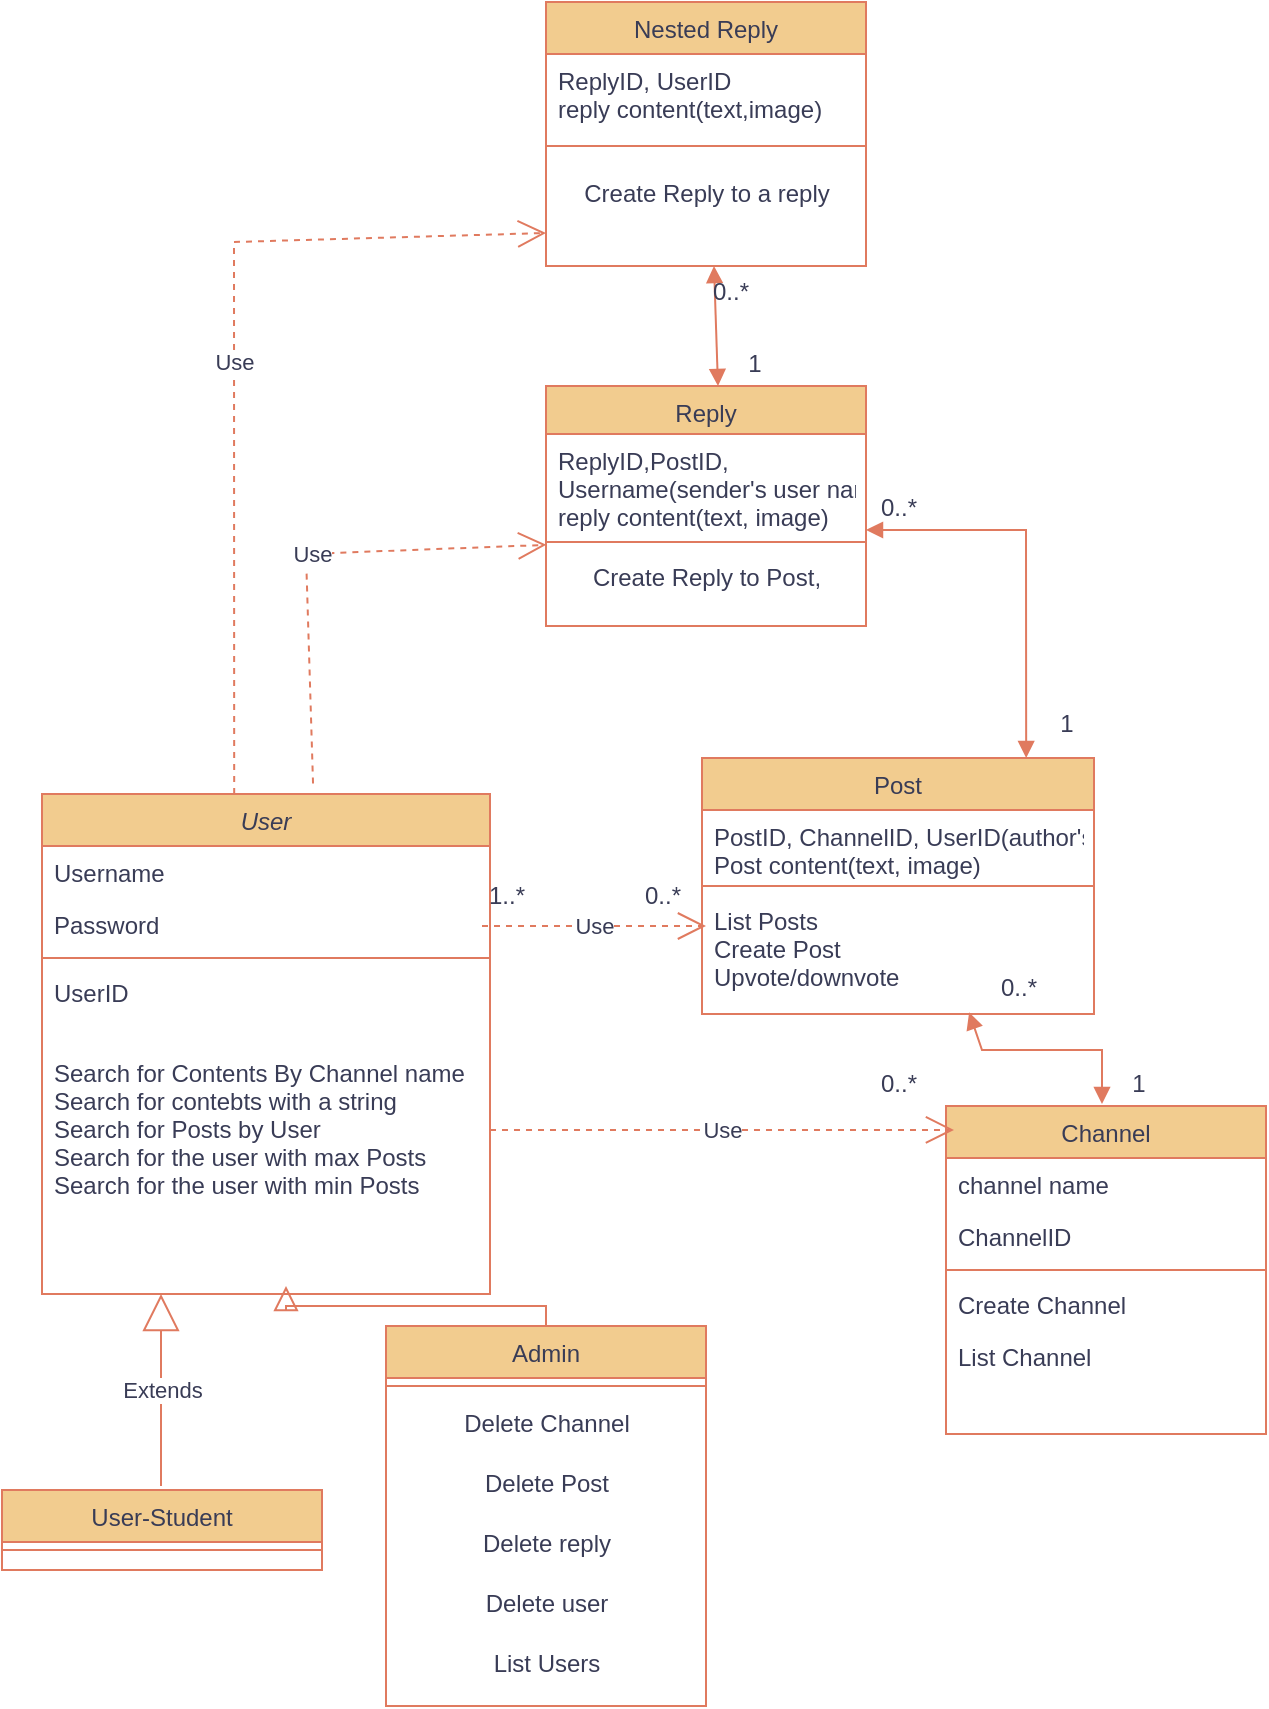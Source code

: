 <mxfile version="22.1.5" type="github">
  <diagram id="C5RBs43oDa-KdzZeNtuy" name="Page-1">
    <mxGraphModel dx="1469" dy="775" grid="1" gridSize="12" guides="1" tooltips="1" connect="1" arrows="1" fold="1" page="1" pageScale="1" pageWidth="827" pageHeight="1169" math="0" shadow="0">
      <root>
        <mxCell id="WIyWlLk6GJQsqaUBKTNV-0" />
        <mxCell id="WIyWlLk6GJQsqaUBKTNV-1" parent="WIyWlLk6GJQsqaUBKTNV-0" />
        <mxCell id="zkfFHV4jXpPFQw0GAbJ--0" value="User" style="swimlane;fontStyle=2;align=center;verticalAlign=top;childLayout=stackLayout;horizontal=1;startSize=26;horizontalStack=0;resizeParent=1;resizeLast=0;collapsible=1;marginBottom=0;rounded=0;shadow=0;strokeWidth=1;labelBackgroundColor=none;fillColor=#F2CC8F;strokeColor=#E07A5F;fontColor=#393C56;" parent="WIyWlLk6GJQsqaUBKTNV-1" vertex="1">
          <mxGeometry x="60" y="408" width="224" height="250" as="geometry">
            <mxRectangle x="230" y="140" width="160" height="26" as="alternateBounds" />
          </mxGeometry>
        </mxCell>
        <mxCell id="zkfFHV4jXpPFQw0GAbJ--1" value="Username" style="text;align=left;verticalAlign=top;spacingLeft=4;spacingRight=4;overflow=hidden;rotatable=0;points=[[0,0.5],[1,0.5]];portConstraint=eastwest;labelBackgroundColor=none;fontColor=#393C56;" parent="zkfFHV4jXpPFQw0GAbJ--0" vertex="1">
          <mxGeometry y="26" width="224" height="26" as="geometry" />
        </mxCell>
        <mxCell id="zkfFHV4jXpPFQw0GAbJ--3" value="Password" style="text;align=left;verticalAlign=top;spacingLeft=4;spacingRight=4;overflow=hidden;rotatable=0;points=[[0,0.5],[1,0.5]];portConstraint=eastwest;rounded=0;shadow=0;html=0;labelBackgroundColor=none;fontColor=#393C56;" parent="zkfFHV4jXpPFQw0GAbJ--0" vertex="1">
          <mxGeometry y="52" width="224" height="26" as="geometry" />
        </mxCell>
        <mxCell id="zkfFHV4jXpPFQw0GAbJ--4" value="" style="line;html=1;strokeWidth=1;align=left;verticalAlign=middle;spacingTop=-1;spacingLeft=3;spacingRight=3;rotatable=0;labelPosition=right;points=[];portConstraint=eastwest;labelBackgroundColor=none;fillColor=#F2CC8F;strokeColor=#E07A5F;fontColor=#393C56;" parent="zkfFHV4jXpPFQw0GAbJ--0" vertex="1">
          <mxGeometry y="78" width="224" height="8" as="geometry" />
        </mxCell>
        <mxCell id="zkfFHV4jXpPFQw0GAbJ--2" value="UserID" style="text;align=left;verticalAlign=top;spacingLeft=4;spacingRight=4;overflow=hidden;rotatable=0;points=[[0,0.5],[1,0.5]];portConstraint=eastwest;rounded=0;shadow=0;html=0;labelBackgroundColor=none;fontColor=#393C56;" parent="zkfFHV4jXpPFQw0GAbJ--0" vertex="1">
          <mxGeometry y="86" width="224" height="26" as="geometry" />
        </mxCell>
        <mxCell id="zkfFHV4jXpPFQw0GAbJ--5" value="&#xa;Search for Contents By Channel name&#xa;Search for contebts with a string&#xa;Search for Posts by User&#xa;Search for the user with max Posts&#xa;Search for the user with min Posts" style="text;align=left;verticalAlign=top;spacingLeft=4;spacingRight=4;overflow=hidden;rotatable=0;points=[[0,0.5],[1,0.5]];portConstraint=eastwest;labelBackgroundColor=none;fontColor=#393C56;" parent="zkfFHV4jXpPFQw0GAbJ--0" vertex="1">
          <mxGeometry y="112" width="224" height="138" as="geometry" />
        </mxCell>
        <mxCell id="zkfFHV4jXpPFQw0GAbJ--6" value="User-Student" style="swimlane;fontStyle=0;align=center;verticalAlign=top;childLayout=stackLayout;horizontal=1;startSize=26;horizontalStack=0;resizeParent=1;resizeLast=0;collapsible=1;marginBottom=0;rounded=0;shadow=0;strokeWidth=1;labelBackgroundColor=none;fillColor=#F2CC8F;strokeColor=#E07A5F;fontColor=#393C56;" parent="WIyWlLk6GJQsqaUBKTNV-1" vertex="1">
          <mxGeometry x="40" y="756" width="160" height="40" as="geometry">
            <mxRectangle x="130" y="380" width="160" height="26" as="alternateBounds" />
          </mxGeometry>
        </mxCell>
        <mxCell id="zkfFHV4jXpPFQw0GAbJ--9" value="" style="line;html=1;strokeWidth=1;align=left;verticalAlign=middle;spacingTop=-1;spacingLeft=3;spacingRight=3;rotatable=0;labelPosition=right;points=[];portConstraint=eastwest;labelBackgroundColor=none;fillColor=#F2CC8F;strokeColor=#E07A5F;fontColor=#393C56;" parent="zkfFHV4jXpPFQw0GAbJ--6" vertex="1">
          <mxGeometry y="26" width="160" height="8" as="geometry" />
        </mxCell>
        <mxCell id="zkfFHV4jXpPFQw0GAbJ--13" value="Admin" style="swimlane;fontStyle=0;align=center;verticalAlign=top;childLayout=stackLayout;horizontal=1;startSize=26;horizontalStack=0;resizeParent=1;resizeLast=0;collapsible=1;marginBottom=0;rounded=0;shadow=0;strokeWidth=1;labelBackgroundColor=none;fillColor=#F2CC8F;strokeColor=#E07A5F;fontColor=#393C56;" parent="WIyWlLk6GJQsqaUBKTNV-1" vertex="1">
          <mxGeometry x="232" y="674" width="160" height="190" as="geometry">
            <mxRectangle x="340" y="380" width="170" height="26" as="alternateBounds" />
          </mxGeometry>
        </mxCell>
        <mxCell id="zkfFHV4jXpPFQw0GAbJ--15" value="" style="line;html=1;strokeWidth=1;align=left;verticalAlign=middle;spacingTop=-1;spacingLeft=3;spacingRight=3;rotatable=0;labelPosition=right;points=[];portConstraint=eastwest;labelBackgroundColor=none;fillColor=#F2CC8F;strokeColor=#E07A5F;fontColor=#393C56;" parent="zkfFHV4jXpPFQw0GAbJ--13" vertex="1">
          <mxGeometry y="26" width="160" height="8" as="geometry" />
        </mxCell>
        <mxCell id="RGPg3Phsf_hFLjb0v7s5-7" value="Delete Channel" style="text;html=1;align=center;verticalAlign=middle;resizable=0;points=[];autosize=1;strokeColor=none;fillColor=none;labelBackgroundColor=none;fontColor=#393C56;" vertex="1" parent="zkfFHV4jXpPFQw0GAbJ--13">
          <mxGeometry y="34" width="160" height="30" as="geometry" />
        </mxCell>
        <mxCell id="RGPg3Phsf_hFLjb0v7s5-2" value="Delete Post" style="text;html=1;align=center;verticalAlign=middle;resizable=0;points=[];autosize=1;strokeColor=none;fillColor=none;labelBackgroundColor=none;fontColor=#393C56;" vertex="1" parent="zkfFHV4jXpPFQw0GAbJ--13">
          <mxGeometry y="64" width="160" height="30" as="geometry" />
        </mxCell>
        <mxCell id="RGPg3Phsf_hFLjb0v7s5-3" value="Delete reply" style="text;html=1;align=center;verticalAlign=middle;resizable=0;points=[];autosize=1;strokeColor=none;fillColor=none;labelBackgroundColor=none;fontColor=#393C56;" vertex="1" parent="zkfFHV4jXpPFQw0GAbJ--13">
          <mxGeometry y="94" width="160" height="30" as="geometry" />
        </mxCell>
        <mxCell id="RGPg3Phsf_hFLjb0v7s5-4" value="Delete user" style="text;html=1;align=center;verticalAlign=middle;resizable=0;points=[];autosize=1;strokeColor=none;fillColor=none;labelBackgroundColor=none;fontColor=#393C56;" vertex="1" parent="zkfFHV4jXpPFQw0GAbJ--13">
          <mxGeometry y="124" width="160" height="30" as="geometry" />
        </mxCell>
        <mxCell id="RGPg3Phsf_hFLjb0v7s5-5" value="List Users" style="text;html=1;align=center;verticalAlign=middle;resizable=0;points=[];autosize=1;strokeColor=none;fillColor=none;labelBackgroundColor=none;fontColor=#393C56;" vertex="1" parent="zkfFHV4jXpPFQw0GAbJ--13">
          <mxGeometry y="154" width="160" height="30" as="geometry" />
        </mxCell>
        <mxCell id="zkfFHV4jXpPFQw0GAbJ--16" value="" style="endArrow=block;endSize=10;endFill=0;shadow=0;strokeWidth=1;rounded=0;edgeStyle=elbowEdgeStyle;elbow=vertical;labelBackgroundColor=none;strokeColor=#E07A5F;fontColor=default;" parent="WIyWlLk6GJQsqaUBKTNV-1" source="zkfFHV4jXpPFQw0GAbJ--13" edge="1">
          <mxGeometry width="160" relative="1" as="geometry">
            <mxPoint x="252" y="647" as="sourcePoint" />
            <mxPoint x="182" y="654" as="targetPoint" />
          </mxGeometry>
        </mxCell>
        <mxCell id="zkfFHV4jXpPFQw0GAbJ--17" value="Channel" style="swimlane;fontStyle=0;align=center;verticalAlign=top;childLayout=stackLayout;horizontal=1;startSize=26;horizontalStack=0;resizeParent=1;resizeLast=0;collapsible=1;marginBottom=0;rounded=0;shadow=0;strokeWidth=1;labelBackgroundColor=none;fillColor=#F2CC8F;strokeColor=#E07A5F;fontColor=#393C56;" parent="WIyWlLk6GJQsqaUBKTNV-1" vertex="1">
          <mxGeometry x="512" y="564" width="160" height="164" as="geometry">
            <mxRectangle x="550" y="140" width="160" height="26" as="alternateBounds" />
          </mxGeometry>
        </mxCell>
        <mxCell id="zkfFHV4jXpPFQw0GAbJ--18" value="channel name" style="text;align=left;verticalAlign=top;spacingLeft=4;spacingRight=4;overflow=hidden;rotatable=0;points=[[0,0.5],[1,0.5]];portConstraint=eastwest;labelBackgroundColor=none;fontColor=#393C56;" parent="zkfFHV4jXpPFQw0GAbJ--17" vertex="1">
          <mxGeometry y="26" width="160" height="26" as="geometry" />
        </mxCell>
        <mxCell id="zkfFHV4jXpPFQw0GAbJ--19" value="ChannelID" style="text;align=left;verticalAlign=top;spacingLeft=4;spacingRight=4;overflow=hidden;rotatable=0;points=[[0,0.5],[1,0.5]];portConstraint=eastwest;rounded=0;shadow=0;html=0;labelBackgroundColor=none;fontColor=#393C56;" parent="zkfFHV4jXpPFQw0GAbJ--17" vertex="1">
          <mxGeometry y="52" width="160" height="26" as="geometry" />
        </mxCell>
        <mxCell id="zkfFHV4jXpPFQw0GAbJ--23" value="" style="line;html=1;strokeWidth=1;align=left;verticalAlign=middle;spacingTop=-1;spacingLeft=3;spacingRight=3;rotatable=0;labelPosition=right;points=[];portConstraint=eastwest;labelBackgroundColor=none;fillColor=#F2CC8F;strokeColor=#E07A5F;fontColor=#393C56;" parent="zkfFHV4jXpPFQw0GAbJ--17" vertex="1">
          <mxGeometry y="78" width="160" height="8" as="geometry" />
        </mxCell>
        <mxCell id="zkfFHV4jXpPFQw0GAbJ--24" value="Create Channel" style="text;align=left;verticalAlign=top;spacingLeft=4;spacingRight=4;overflow=hidden;rotatable=0;points=[[0,0.5],[1,0.5]];portConstraint=eastwest;labelBackgroundColor=none;fontColor=#393C56;" parent="zkfFHV4jXpPFQw0GAbJ--17" vertex="1">
          <mxGeometry y="86" width="160" height="26" as="geometry" />
        </mxCell>
        <mxCell id="zkfFHV4jXpPFQw0GAbJ--25" value="List Channel" style="text;align=left;verticalAlign=top;spacingLeft=4;spacingRight=4;overflow=hidden;rotatable=0;points=[[0,0.5],[1,0.5]];portConstraint=eastwest;labelBackgroundColor=none;fontColor=#393C56;" parent="zkfFHV4jXpPFQw0GAbJ--17" vertex="1">
          <mxGeometry y="112" width="160" height="26" as="geometry" />
        </mxCell>
        <mxCell id="RGPg3Phsf_hFLjb0v7s5-11" value="Post" style="swimlane;fontStyle=0;align=center;verticalAlign=top;childLayout=stackLayout;horizontal=1;startSize=26;horizontalStack=0;resizeParent=1;resizeLast=0;collapsible=1;marginBottom=0;rounded=0;shadow=0;strokeWidth=1;labelBackgroundColor=none;fillColor=#F2CC8F;strokeColor=#E07A5F;fontColor=#393C56;" vertex="1" parent="WIyWlLk6GJQsqaUBKTNV-1">
          <mxGeometry x="390" y="390" width="196" height="128" as="geometry">
            <mxRectangle x="550" y="140" width="160" height="26" as="alternateBounds" />
          </mxGeometry>
        </mxCell>
        <mxCell id="RGPg3Phsf_hFLjb0v7s5-12" value="PostID, ChannelID, UserID(author&#39;s id)&#xa;Post content(text, image)" style="text;align=left;verticalAlign=top;spacingLeft=4;spacingRight=4;overflow=hidden;rotatable=0;points=[[0,0.5],[1,0.5]];portConstraint=eastwest;labelBackgroundColor=none;fontColor=#393C56;" vertex="1" parent="RGPg3Phsf_hFLjb0v7s5-11">
          <mxGeometry y="26" width="196" height="34" as="geometry" />
        </mxCell>
        <mxCell id="RGPg3Phsf_hFLjb0v7s5-14" value="" style="line;html=1;strokeWidth=1;align=left;verticalAlign=middle;spacingTop=-1;spacingLeft=3;spacingRight=3;rotatable=0;labelPosition=right;points=[];portConstraint=eastwest;labelBackgroundColor=none;fillColor=#F2CC8F;strokeColor=#E07A5F;fontColor=#393C56;" vertex="1" parent="RGPg3Phsf_hFLjb0v7s5-11">
          <mxGeometry y="60" width="196" height="8" as="geometry" />
        </mxCell>
        <mxCell id="RGPg3Phsf_hFLjb0v7s5-40" value="List Posts&#xa;Create Post&#xa;Upvote/downvote" style="text;align=left;verticalAlign=top;spacingLeft=4;spacingRight=4;overflow=hidden;rotatable=0;points=[[0,0.5],[1,0.5]];portConstraint=eastwest;labelBackgroundColor=none;fontColor=#393C56;" vertex="1" parent="RGPg3Phsf_hFLjb0v7s5-11">
          <mxGeometry y="68" width="196" height="60" as="geometry" />
        </mxCell>
        <mxCell id="RGPg3Phsf_hFLjb0v7s5-20" value="1..*" style="text;html=1;align=center;verticalAlign=middle;resizable=0;points=[];autosize=1;strokeColor=none;fillColor=none;labelBackgroundColor=none;fontColor=#393C56;" vertex="1" parent="WIyWlLk6GJQsqaUBKTNV-1">
          <mxGeometry x="268" y="447" width="48" height="24" as="geometry" />
        </mxCell>
        <mxCell id="RGPg3Phsf_hFLjb0v7s5-21" value="0..*" style="text;html=1;align=center;verticalAlign=middle;resizable=0;points=[];autosize=1;strokeColor=none;fillColor=none;labelBackgroundColor=none;fontColor=#393C56;" vertex="1" parent="WIyWlLk6GJQsqaUBKTNV-1">
          <mxGeometry x="350" y="444" width="40" height="30" as="geometry" />
        </mxCell>
        <mxCell id="RGPg3Phsf_hFLjb0v7s5-22" value="Use" style="endArrow=open;endSize=12;dashed=1;html=1;rounded=0;strokeColor=#E07A5F;fontColor=#393C56;fillColor=#F2CC8F;" edge="1" parent="WIyWlLk6GJQsqaUBKTNV-1">
          <mxGeometry width="160" relative="1" as="geometry">
            <mxPoint x="280" y="474" as="sourcePoint" />
            <mxPoint x="392" y="474" as="targetPoint" />
          </mxGeometry>
        </mxCell>
        <mxCell id="RGPg3Phsf_hFLjb0v7s5-23" value="Use" style="endArrow=open;endSize=12;dashed=1;html=1;rounded=0;strokeColor=#E07A5F;fontColor=#393C56;fillColor=#F2CC8F;entryX=0.025;entryY=0.073;entryDx=0;entryDy=0;entryPerimeter=0;" edge="1" parent="WIyWlLk6GJQsqaUBKTNV-1" target="zkfFHV4jXpPFQw0GAbJ--17">
          <mxGeometry width="160" relative="1" as="geometry">
            <mxPoint x="284" y="576" as="sourcePoint" />
            <mxPoint x="444" y="576" as="targetPoint" />
          </mxGeometry>
        </mxCell>
        <mxCell id="RGPg3Phsf_hFLjb0v7s5-25" value="Extends" style="endArrow=block;endSize=16;endFill=0;html=1;rounded=0;strokeColor=#E07A5F;fontColor=#393C56;fillColor=#F2CC8F;" edge="1" parent="WIyWlLk6GJQsqaUBKTNV-1">
          <mxGeometry width="160" relative="1" as="geometry">
            <mxPoint x="119.5" y="754" as="sourcePoint" />
            <mxPoint x="119.5" y="658" as="targetPoint" />
          </mxGeometry>
        </mxCell>
        <mxCell id="RGPg3Phsf_hFLjb0v7s5-26" value="" style="endArrow=block;startArrow=block;endFill=1;startFill=1;html=1;rounded=0;strokeColor=#E07A5F;fontColor=#393C56;fillColor=#F2CC8F;exitX=-0.009;exitY=1.006;exitDx=0;exitDy=0;exitPerimeter=0;" edge="1" parent="WIyWlLk6GJQsqaUBKTNV-1" source="RGPg3Phsf_hFLjb0v7s5-27">
          <mxGeometry width="160" relative="1" as="geometry">
            <mxPoint x="534.39" y="504" as="sourcePoint" />
            <mxPoint x="590" y="563" as="targetPoint" />
            <Array as="points">
              <mxPoint x="530" y="536" />
              <mxPoint x="558.39" y="536" />
              <mxPoint x="590" y="536" />
            </Array>
          </mxGeometry>
        </mxCell>
        <mxCell id="RGPg3Phsf_hFLjb0v7s5-27" value="0..*" style="text;html=1;align=center;verticalAlign=middle;resizable=0;points=[];autosize=1;strokeColor=none;fillColor=none;fontColor=#393C56;" vertex="1" parent="WIyWlLk6GJQsqaUBKTNV-1">
          <mxGeometry x="524" y="493" width="48" height="24" as="geometry" />
        </mxCell>
        <mxCell id="RGPg3Phsf_hFLjb0v7s5-28" value="1" style="text;html=1;align=center;verticalAlign=middle;resizable=0;points=[];autosize=1;strokeColor=none;fillColor=none;fontColor=#393C56;" vertex="1" parent="WIyWlLk6GJQsqaUBKTNV-1">
          <mxGeometry x="590" y="541" width="36" height="24" as="geometry" />
        </mxCell>
        <mxCell id="RGPg3Phsf_hFLjb0v7s5-29" value="Reply" style="swimlane;fontStyle=0;align=center;verticalAlign=top;childLayout=stackLayout;horizontal=1;startSize=24;horizontalStack=0;resizeParent=1;resizeLast=0;collapsible=1;marginBottom=0;rounded=0;shadow=0;strokeWidth=1;labelBackgroundColor=none;fillColor=#F2CC8F;strokeColor=#E07A5F;fontColor=#393C56;" vertex="1" parent="WIyWlLk6GJQsqaUBKTNV-1">
          <mxGeometry x="312" y="204" width="160" height="120" as="geometry">
            <mxRectangle x="550" y="140" width="160" height="26" as="alternateBounds" />
          </mxGeometry>
        </mxCell>
        <mxCell id="RGPg3Phsf_hFLjb0v7s5-30" value="ReplyID,PostID,&#xa;Username(sender&#39;s user name)&#xa;reply content(text, image)" style="text;align=left;verticalAlign=top;spacingLeft=4;spacingRight=4;overflow=hidden;rotatable=0;points=[[0,0.5],[1,0.5]];portConstraint=eastwest;labelBackgroundColor=none;fontColor=#393C56;" vertex="1" parent="RGPg3Phsf_hFLjb0v7s5-29">
          <mxGeometry y="24" width="160" height="48" as="geometry" />
        </mxCell>
        <mxCell id="RGPg3Phsf_hFLjb0v7s5-33" value="" style="line;html=1;strokeWidth=1;align=left;verticalAlign=middle;spacingTop=-1;spacingLeft=3;spacingRight=3;rotatable=0;labelPosition=right;points=[];portConstraint=eastwest;labelBackgroundColor=none;fillColor=#F2CC8F;strokeColor=#E07A5F;fontColor=#393C56;" vertex="1" parent="RGPg3Phsf_hFLjb0v7s5-29">
          <mxGeometry y="72" width="160" height="12" as="geometry" />
        </mxCell>
        <mxCell id="RGPg3Phsf_hFLjb0v7s5-43" value="Create Reply to Post,&lt;br&gt;" style="text;html=1;align=center;verticalAlign=middle;resizable=0;points=[];autosize=1;strokeColor=none;fillColor=none;fontColor=#393C56;" vertex="1" parent="RGPg3Phsf_hFLjb0v7s5-29">
          <mxGeometry y="84" width="160" height="24" as="geometry" />
        </mxCell>
        <mxCell id="RGPg3Phsf_hFLjb0v7s5-34" value="Nested Reply" style="swimlane;fontStyle=0;align=center;verticalAlign=top;childLayout=stackLayout;horizontal=1;startSize=26;horizontalStack=0;resizeParent=1;resizeLast=0;collapsible=1;marginBottom=0;rounded=0;shadow=0;strokeWidth=1;labelBackgroundColor=none;fillColor=#F2CC8F;strokeColor=#E07A5F;fontColor=#393C56;" vertex="1" parent="WIyWlLk6GJQsqaUBKTNV-1">
          <mxGeometry x="312" y="12" width="160" height="132" as="geometry">
            <mxRectangle x="550" y="140" width="160" height="26" as="alternateBounds" />
          </mxGeometry>
        </mxCell>
        <mxCell id="RGPg3Phsf_hFLjb0v7s5-35" value="ReplyID, UserID&#xa;reply content(text,image)" style="text;align=left;verticalAlign=top;spacingLeft=4;spacingRight=4;overflow=hidden;rotatable=0;points=[[0,0.5],[1,0.5]];portConstraint=eastwest;labelBackgroundColor=none;fontColor=#393C56;" vertex="1" parent="RGPg3Phsf_hFLjb0v7s5-34">
          <mxGeometry y="26" width="160" height="34" as="geometry" />
        </mxCell>
        <mxCell id="RGPg3Phsf_hFLjb0v7s5-38" value="" style="line;html=1;strokeWidth=1;align=left;verticalAlign=middle;spacingTop=-1;spacingLeft=3;spacingRight=3;rotatable=0;labelPosition=right;points=[];portConstraint=eastwest;labelBackgroundColor=none;fillColor=#F2CC8F;strokeColor=#E07A5F;fontColor=#393C56;" vertex="1" parent="RGPg3Phsf_hFLjb0v7s5-34">
          <mxGeometry y="60" width="160" height="24" as="geometry" />
        </mxCell>
        <mxCell id="RGPg3Phsf_hFLjb0v7s5-52" value="Create Reply to a reply&lt;br&gt;" style="text;html=1;align=center;verticalAlign=middle;resizable=0;points=[];autosize=1;strokeColor=none;fillColor=none;fontColor=#393C56;" vertex="1" parent="RGPg3Phsf_hFLjb0v7s5-34">
          <mxGeometry y="84" width="160" height="24" as="geometry" />
        </mxCell>
        <mxCell id="RGPg3Phsf_hFLjb0v7s5-47" value="" style="endArrow=block;startArrow=block;endFill=1;startFill=1;html=1;rounded=0;strokeColor=#E07A5F;fontColor=#393C56;fillColor=#F2CC8F;entryX=0.827;entryY=0;entryDx=0;entryDy=0;entryPerimeter=0;" edge="1" parent="WIyWlLk6GJQsqaUBKTNV-1" target="RGPg3Phsf_hFLjb0v7s5-11">
          <mxGeometry width="160" relative="1" as="geometry">
            <mxPoint x="472" y="276" as="sourcePoint" />
            <mxPoint x="624" y="276" as="targetPoint" />
            <Array as="points">
              <mxPoint x="552" y="276" />
            </Array>
          </mxGeometry>
        </mxCell>
        <mxCell id="RGPg3Phsf_hFLjb0v7s5-48" value="1" style="text;html=1;align=center;verticalAlign=middle;resizable=0;points=[];autosize=1;strokeColor=none;fillColor=none;fontColor=#393C56;" vertex="1" parent="WIyWlLk6GJQsqaUBKTNV-1">
          <mxGeometry x="554" y="361" width="36" height="24" as="geometry" />
        </mxCell>
        <mxCell id="RGPg3Phsf_hFLjb0v7s5-49" value="0..*" style="text;html=1;align=center;verticalAlign=middle;resizable=0;points=[];autosize=1;strokeColor=none;fillColor=none;fontColor=#393C56;" vertex="1" parent="WIyWlLk6GJQsqaUBKTNV-1">
          <mxGeometry x="464" y="253" width="48" height="24" as="geometry" />
        </mxCell>
        <mxCell id="RGPg3Phsf_hFLjb0v7s5-50" value="Use" style="endArrow=open;endSize=12;dashed=1;html=1;rounded=0;strokeColor=#E07A5F;fontColor=#393C56;fillColor=#F2CC8F;exitX=0.605;exitY=-0.021;exitDx=0;exitDy=0;exitPerimeter=0;entryX=0.001;entryY=-0.19;entryDx=0;entryDy=0;entryPerimeter=0;" edge="1" parent="WIyWlLk6GJQsqaUBKTNV-1" source="zkfFHV4jXpPFQw0GAbJ--0" target="RGPg3Phsf_hFLjb0v7s5-43">
          <mxGeometry width="160" relative="1" as="geometry">
            <mxPoint x="96" y="240" as="sourcePoint" />
            <mxPoint x="252" y="240" as="targetPoint" />
            <Array as="points">
              <mxPoint x="192" y="288" />
            </Array>
          </mxGeometry>
        </mxCell>
        <mxCell id="RGPg3Phsf_hFLjb0v7s5-51" value="Use" style="endArrow=open;endSize=12;dashed=1;html=1;rounded=0;strokeColor=#E07A5F;fontColor=#393C56;fillColor=#F2CC8F;exitX=0.429;exitY=0;exitDx=0;exitDy=0;exitPerimeter=0;" edge="1" parent="WIyWlLk6GJQsqaUBKTNV-1" source="zkfFHV4jXpPFQw0GAbJ--0">
          <mxGeometry width="160" relative="1" as="geometry">
            <mxPoint x="24" y="128" as="sourcePoint" />
            <mxPoint x="312" y="127.5" as="targetPoint" />
            <Array as="points">
              <mxPoint x="156" y="132" />
            </Array>
          </mxGeometry>
        </mxCell>
        <mxCell id="RGPg3Phsf_hFLjb0v7s5-53" value="" style="endArrow=block;startArrow=block;endFill=1;startFill=1;html=1;rounded=0;strokeColor=#E07A5F;fontColor=#393C56;fillColor=#F2CC8F;" edge="1" parent="WIyWlLk6GJQsqaUBKTNV-1">
          <mxGeometry width="160" relative="1" as="geometry">
            <mxPoint x="396" y="144" as="sourcePoint" />
            <mxPoint x="398" y="204" as="targetPoint" />
          </mxGeometry>
        </mxCell>
        <mxCell id="RGPg3Phsf_hFLjb0v7s5-54" value="0..*" style="text;html=1;align=center;verticalAlign=middle;resizable=0;points=[];autosize=1;strokeColor=none;fillColor=none;fontColor=#393C56;" vertex="1" parent="WIyWlLk6GJQsqaUBKTNV-1">
          <mxGeometry x="380" y="145" width="48" height="24" as="geometry" />
        </mxCell>
        <mxCell id="RGPg3Phsf_hFLjb0v7s5-55" value="1" style="text;html=1;align=center;verticalAlign=middle;resizable=0;points=[];autosize=1;strokeColor=none;fillColor=none;fontColor=#393C56;" vertex="1" parent="WIyWlLk6GJQsqaUBKTNV-1">
          <mxGeometry x="398" y="181" width="36" height="24" as="geometry" />
        </mxCell>
        <mxCell id="RGPg3Phsf_hFLjb0v7s5-56" value="0..*" style="text;html=1;align=center;verticalAlign=middle;resizable=0;points=[];autosize=1;strokeColor=none;fillColor=none;fontColor=#393C56;" vertex="1" parent="WIyWlLk6GJQsqaUBKTNV-1">
          <mxGeometry x="464" y="541" width="48" height="24" as="geometry" />
        </mxCell>
      </root>
    </mxGraphModel>
  </diagram>
</mxfile>
